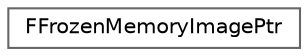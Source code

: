 digraph "Graphical Class Hierarchy"
{
 // INTERACTIVE_SVG=YES
 // LATEX_PDF_SIZE
  bgcolor="transparent";
  edge [fontname=Helvetica,fontsize=10,labelfontname=Helvetica,labelfontsize=10];
  node [fontname=Helvetica,fontsize=10,shape=box,height=0.2,width=0.4];
  rankdir="LR";
  Node0 [id="Node000000",label="FFrozenMemoryImagePtr",height=0.2,width=0.4,color="grey40", fillcolor="white", style="filled",URL="$d2/d70/structFFrozenMemoryImagePtr.html",tooltip="Value of this struct should never be a valid unfrozen pointer (i.e."];
}
